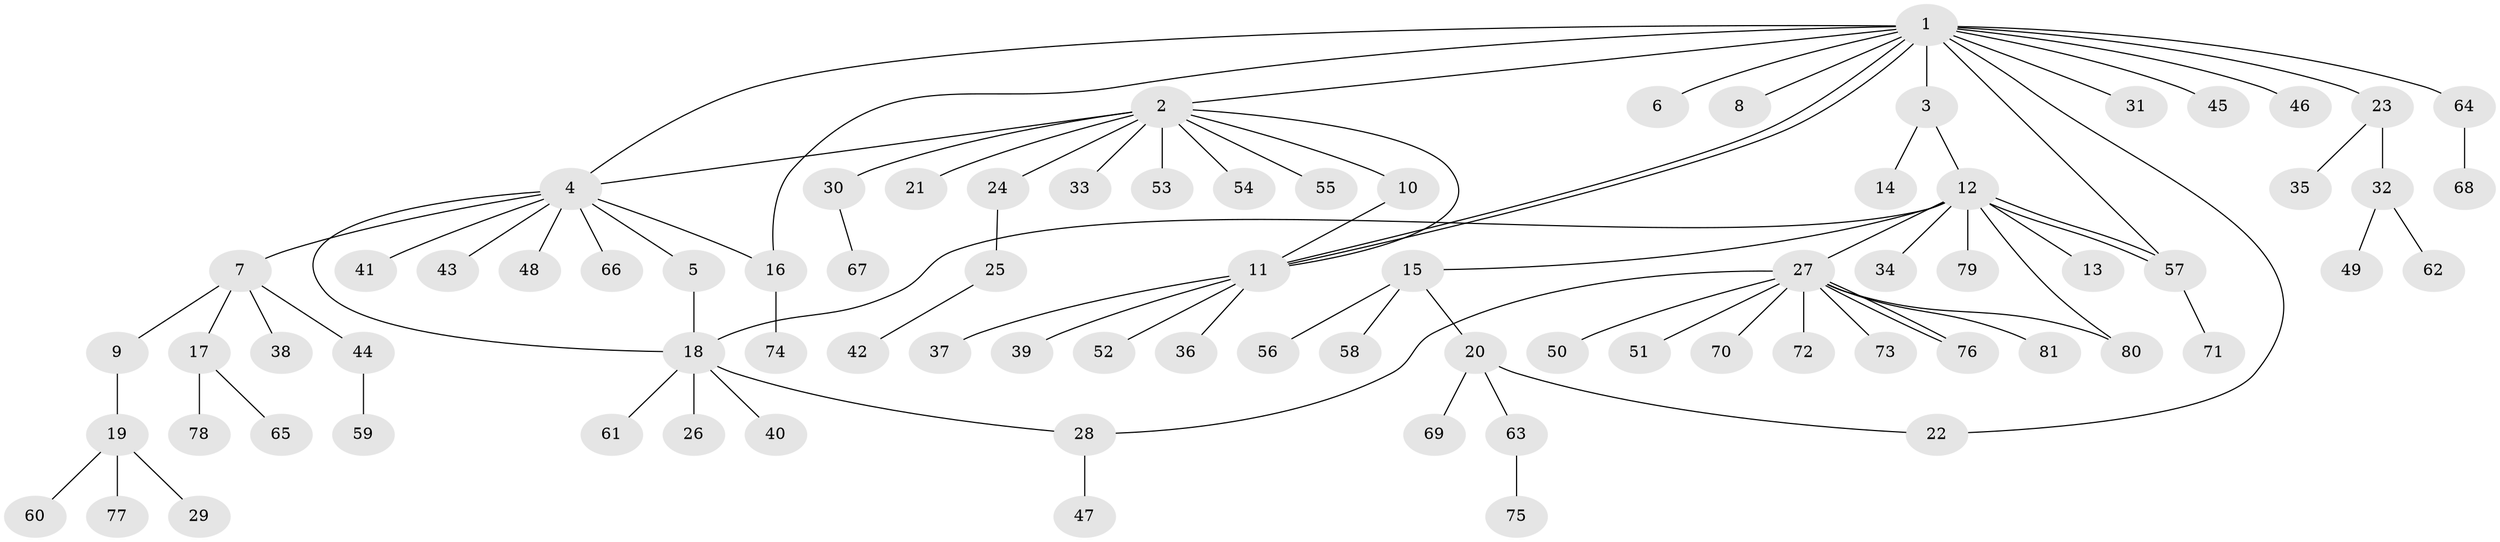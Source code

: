 // Generated by graph-tools (version 1.1) at 2025/26/03/09/25 03:26:09]
// undirected, 81 vertices, 93 edges
graph export_dot {
graph [start="1"]
  node [color=gray90,style=filled];
  1;
  2;
  3;
  4;
  5;
  6;
  7;
  8;
  9;
  10;
  11;
  12;
  13;
  14;
  15;
  16;
  17;
  18;
  19;
  20;
  21;
  22;
  23;
  24;
  25;
  26;
  27;
  28;
  29;
  30;
  31;
  32;
  33;
  34;
  35;
  36;
  37;
  38;
  39;
  40;
  41;
  42;
  43;
  44;
  45;
  46;
  47;
  48;
  49;
  50;
  51;
  52;
  53;
  54;
  55;
  56;
  57;
  58;
  59;
  60;
  61;
  62;
  63;
  64;
  65;
  66;
  67;
  68;
  69;
  70;
  71;
  72;
  73;
  74;
  75;
  76;
  77;
  78;
  79;
  80;
  81;
  1 -- 2;
  1 -- 3;
  1 -- 4;
  1 -- 6;
  1 -- 8;
  1 -- 11;
  1 -- 11;
  1 -- 16;
  1 -- 22;
  1 -- 23;
  1 -- 31;
  1 -- 45;
  1 -- 46;
  1 -- 57;
  1 -- 64;
  2 -- 4;
  2 -- 10;
  2 -- 11;
  2 -- 21;
  2 -- 24;
  2 -- 30;
  2 -- 33;
  2 -- 53;
  2 -- 54;
  2 -- 55;
  3 -- 12;
  3 -- 14;
  4 -- 5;
  4 -- 7;
  4 -- 16;
  4 -- 18;
  4 -- 41;
  4 -- 43;
  4 -- 48;
  4 -- 66;
  5 -- 18;
  7 -- 9;
  7 -- 17;
  7 -- 38;
  7 -- 44;
  9 -- 19;
  10 -- 11;
  11 -- 36;
  11 -- 37;
  11 -- 39;
  11 -- 52;
  12 -- 13;
  12 -- 15;
  12 -- 18;
  12 -- 27;
  12 -- 34;
  12 -- 57;
  12 -- 57;
  12 -- 79;
  12 -- 80;
  15 -- 20;
  15 -- 56;
  15 -- 58;
  16 -- 74;
  17 -- 65;
  17 -- 78;
  18 -- 26;
  18 -- 28;
  18 -- 40;
  18 -- 61;
  19 -- 29;
  19 -- 60;
  19 -- 77;
  20 -- 22;
  20 -- 63;
  20 -- 69;
  23 -- 32;
  23 -- 35;
  24 -- 25;
  25 -- 42;
  27 -- 28;
  27 -- 50;
  27 -- 51;
  27 -- 70;
  27 -- 72;
  27 -- 73;
  27 -- 76;
  27 -- 76;
  27 -- 80;
  27 -- 81;
  28 -- 47;
  30 -- 67;
  32 -- 49;
  32 -- 62;
  44 -- 59;
  57 -- 71;
  63 -- 75;
  64 -- 68;
}
